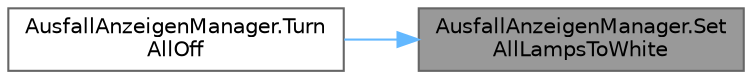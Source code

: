 digraph "AusfallAnzeigenManager.SetAllLampsToWhite"
{
 // LATEX_PDF_SIZE
  bgcolor="transparent";
  edge [fontname=Helvetica,fontsize=10,labelfontname=Helvetica,labelfontsize=10];
  node [fontname=Helvetica,fontsize=10,shape=box,height=0.2,width=0.4];
  rankdir="RL";
  Node1 [id="Node000001",label="AusfallAnzeigenManager.Set\lAllLampsToWhite",height=0.2,width=0.4,color="gray40", fillcolor="grey60", style="filled", fontcolor="black",tooltip="This method sets the colour of all lamps to white."];
  Node1 -> Node2 [id="edge1_Node000001_Node000002",dir="back",color="steelblue1",style="solid",tooltip=" "];
  Node2 [id="Node000002",label="AusfallAnzeigenManager.Turn\lAllOff",height=0.2,width=0.4,color="grey40", fillcolor="white", style="filled",URL="$class_ausfall_anzeigen_manager.html#a9dfbc55baade137b0f557fc561aa7178",tooltip="This method switches all displays off that were added to ausfallAnzeigen."];
}
